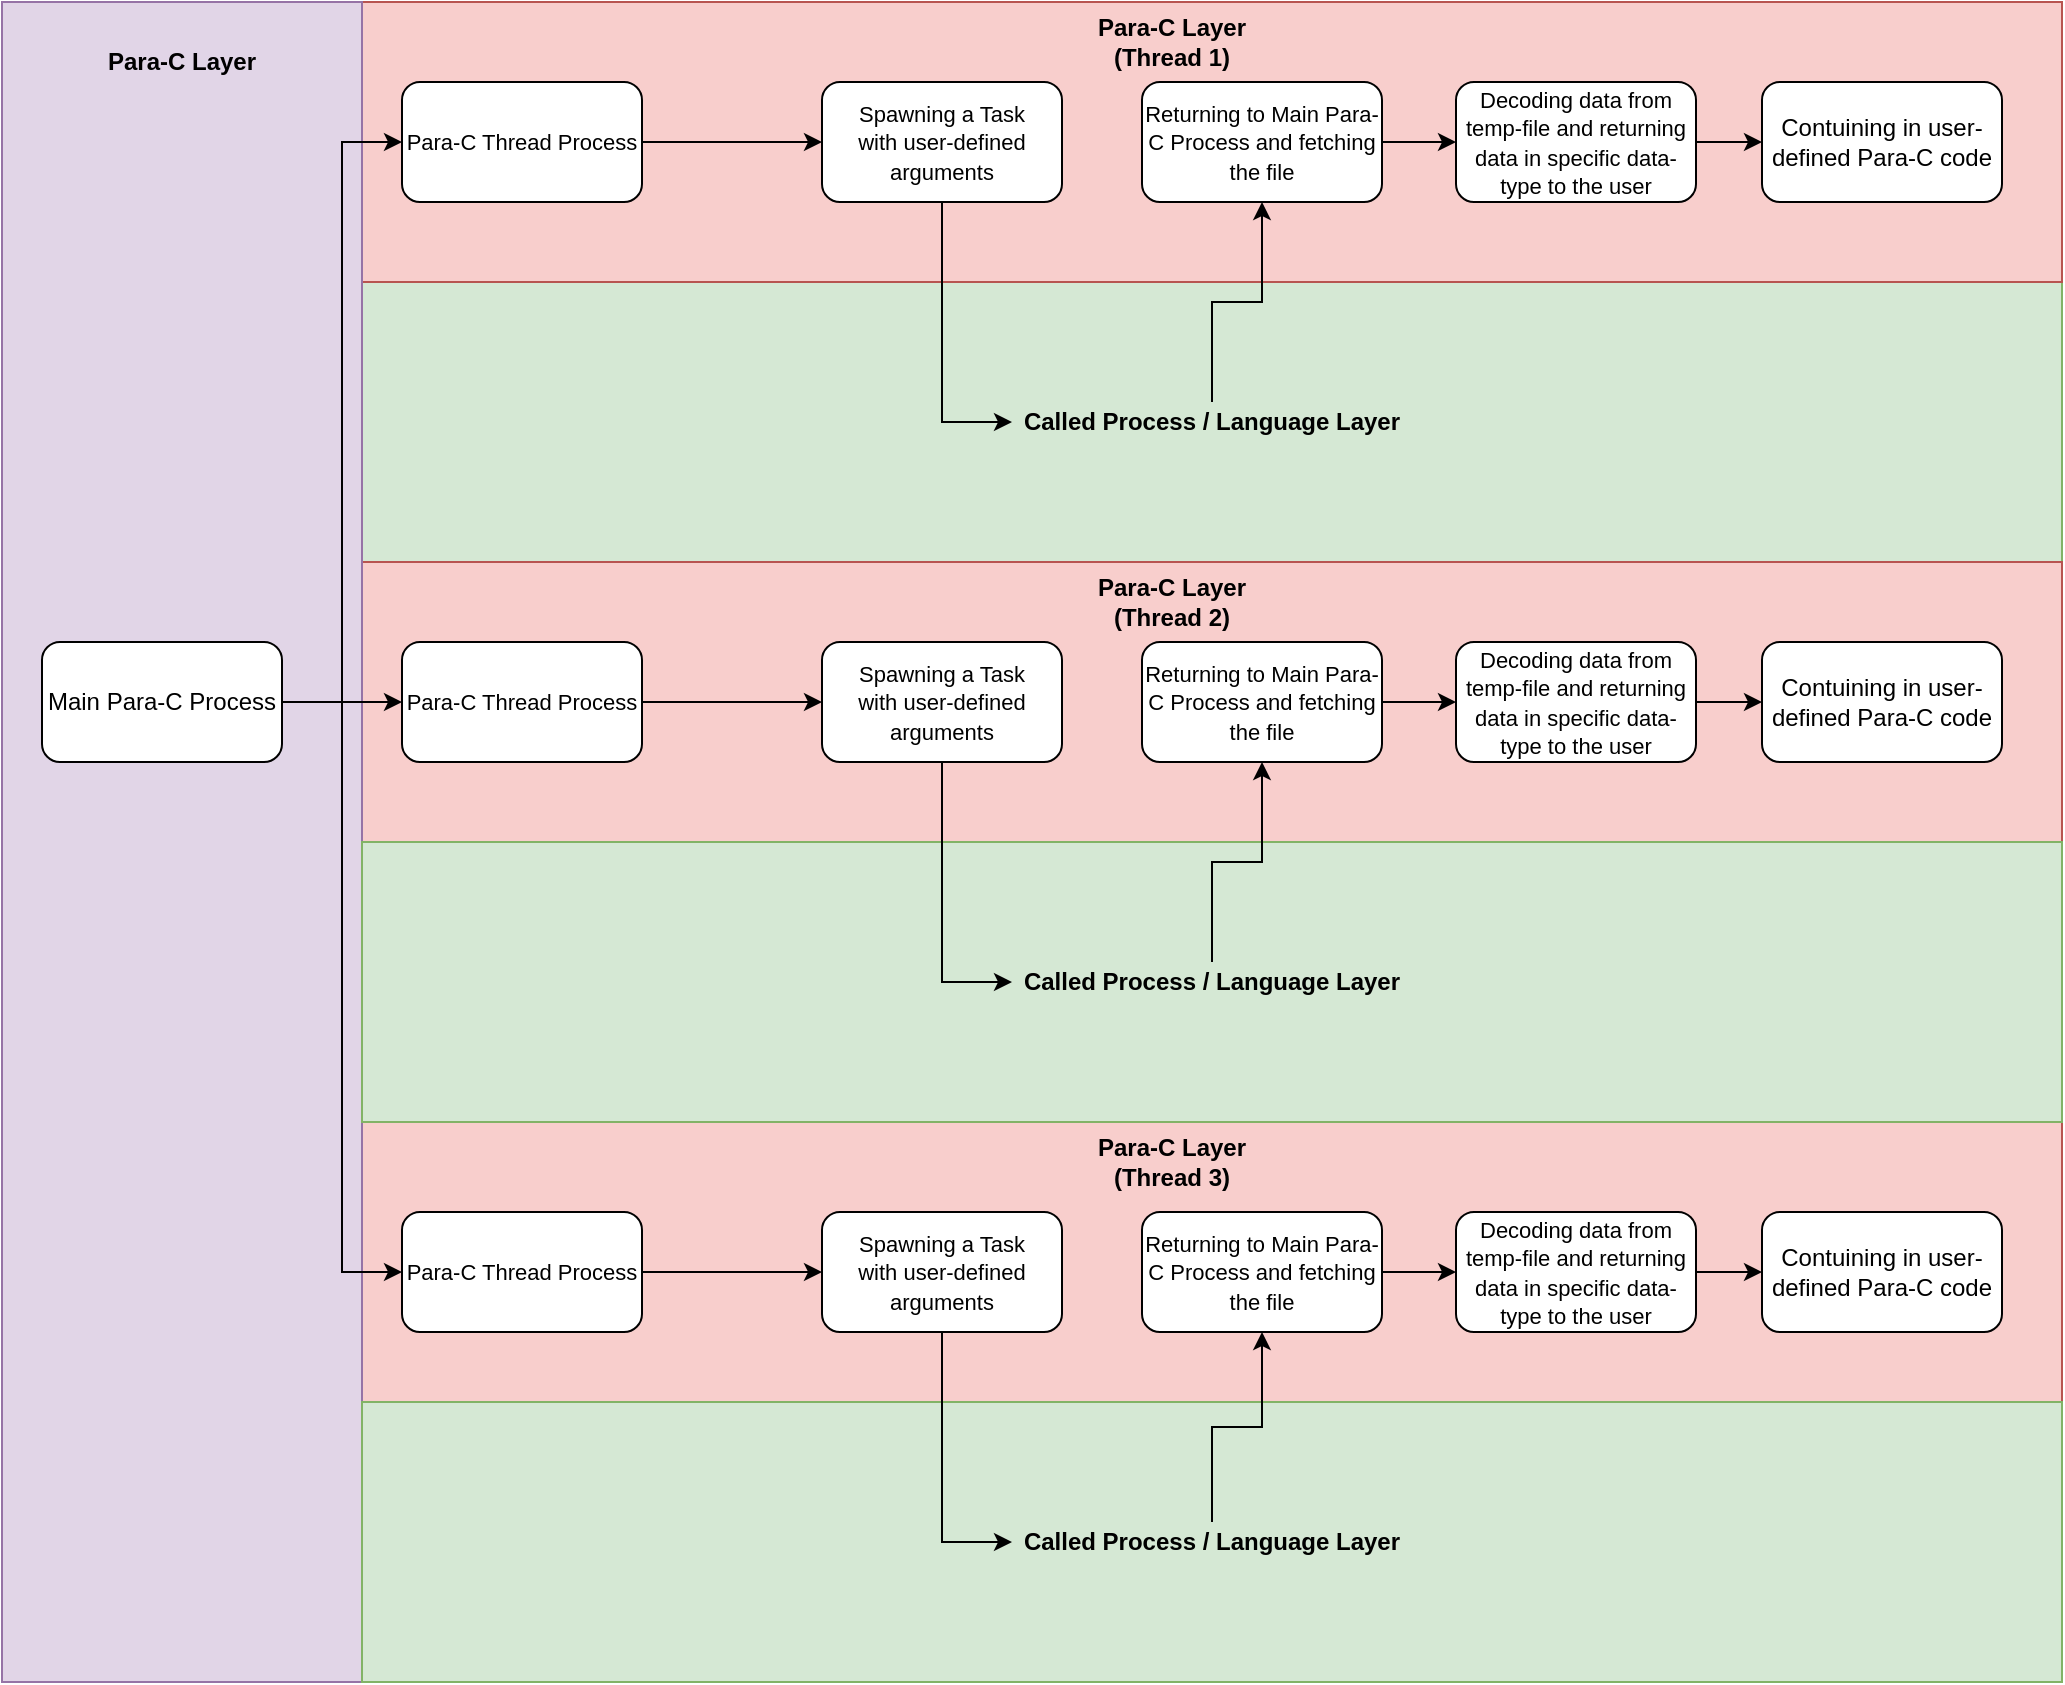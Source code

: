 <mxfile version="14.1.8" type="device"><diagram id="rc97w9LoivKmQroWRrAj" name="Page-1"><mxGraphModel dx="2012" dy="718" grid="1" gridSize="10" guides="1" tooltips="1" connect="1" arrows="1" fold="1" page="1" pageScale="1" pageWidth="827" pageHeight="1169" math="0" shadow="0"><root><mxCell id="0"/><mxCell id="1" parent="0"/><mxCell id="3_qWeX0OqQkaImu5YcLd-1" value="" style="rounded=0;whiteSpace=wrap;html=1;fillColor=#d5e8d4;strokeColor=#82b366;" vertex="1" parent="1"><mxGeometry x="160" y="240" width="850" height="140" as="geometry"/></mxCell><mxCell id="3_qWeX0OqQkaImu5YcLd-2" value="" style="rounded=0;whiteSpace=wrap;html=1;fillColor=#f8cecc;strokeColor=#b85450;" vertex="1" parent="1"><mxGeometry x="160" y="100" width="850" height="140" as="geometry"/></mxCell><mxCell id="3_qWeX0OqQkaImu5YcLd-3" value="&lt;span style=&quot;font-size: 11px&quot;&gt;Para-C Thread Process&lt;/span&gt;" style="rounded=1;whiteSpace=wrap;html=1;" vertex="1" parent="1"><mxGeometry x="180" y="140" width="120" height="60" as="geometry"/></mxCell><mxCell id="3_qWeX0OqQkaImu5YcLd-58" style="edgeStyle=orthogonalEdgeStyle;rounded=0;orthogonalLoop=1;jettySize=auto;html=1;exitX=0.5;exitY=1;exitDx=0;exitDy=0;entryX=0;entryY=0.5;entryDx=0;entryDy=0;" edge="1" parent="1" source="3_qWeX0OqQkaImu5YcLd-5" target="3_qWeX0OqQkaImu5YcLd-21"><mxGeometry relative="1" as="geometry"/></mxCell><mxCell id="3_qWeX0OqQkaImu5YcLd-5" value="&lt;font style=&quot;font-size: 11px&quot;&gt;Spawning a Task&lt;br&gt;with user-defined arguments&lt;/font&gt;" style="rounded=1;whiteSpace=wrap;html=1;" vertex="1" parent="1"><mxGeometry x="390" y="140" width="120" height="60" as="geometry"/></mxCell><mxCell id="3_qWeX0OqQkaImu5YcLd-8" value="" style="endArrow=classic;html=1;exitX=1;exitY=0.5;exitDx=0;exitDy=0;entryX=0;entryY=0.5;entryDx=0;entryDy=0;" edge="1" parent="1" source="3_qWeX0OqQkaImu5YcLd-3" target="3_qWeX0OqQkaImu5YcLd-5"><mxGeometry width="50" height="50" relative="1" as="geometry"><mxPoint x="360" y="170" as="sourcePoint"/><mxPoint x="410" y="120" as="targetPoint"/></mxGeometry></mxCell><mxCell id="3_qWeX0OqQkaImu5YcLd-19" style="edgeStyle=orthogonalEdgeStyle;rounded=0;orthogonalLoop=1;jettySize=auto;html=1;exitX=1;exitY=0.5;exitDx=0;exitDy=0;entryX=0;entryY=0.5;entryDx=0;entryDy=0;" edge="1" parent="1" source="3_qWeX0OqQkaImu5YcLd-20" target="3_qWeX0OqQkaImu5YcLd-24"><mxGeometry relative="1" as="geometry"/></mxCell><mxCell id="3_qWeX0OqQkaImu5YcLd-20" value="&lt;font style=&quot;font-size: 11px&quot;&gt;Returning to Main Para-C Process and fetching the file&lt;/font&gt;" style="rounded=1;whiteSpace=wrap;html=1;" vertex="1" parent="1"><mxGeometry x="550" y="140" width="120" height="60" as="geometry"/></mxCell><mxCell id="3_qWeX0OqQkaImu5YcLd-59" style="edgeStyle=orthogonalEdgeStyle;rounded=0;orthogonalLoop=1;jettySize=auto;html=1;exitX=0.5;exitY=0;exitDx=0;exitDy=0;entryX=0.5;entryY=1;entryDx=0;entryDy=0;" edge="1" parent="1" source="3_qWeX0OqQkaImu5YcLd-21" target="3_qWeX0OqQkaImu5YcLd-20"><mxGeometry relative="1" as="geometry"/></mxCell><mxCell id="3_qWeX0OqQkaImu5YcLd-21" value="&lt;b&gt;Called Process / Language Layer&lt;/b&gt;" style="text;html=1;strokeColor=none;fillColor=none;align=center;verticalAlign=middle;whiteSpace=wrap;rounded=0;" vertex="1" parent="1"><mxGeometry x="485" y="300" width="200" height="20" as="geometry"/></mxCell><mxCell id="3_qWeX0OqQkaImu5YcLd-22" value="&lt;b&gt;Para-C Layer (Thread 1)&lt;br&gt;&lt;/b&gt;" style="text;html=1;strokeColor=none;fillColor=none;align=center;verticalAlign=middle;whiteSpace=wrap;rounded=0;" vertex="1" parent="1"><mxGeometry x="520" y="110" width="90" height="20" as="geometry"/></mxCell><mxCell id="3_qWeX0OqQkaImu5YcLd-23" style="edgeStyle=orthogonalEdgeStyle;rounded=0;orthogonalLoop=1;jettySize=auto;html=1;exitX=1;exitY=0.5;exitDx=0;exitDy=0;entryX=0;entryY=0.5;entryDx=0;entryDy=0;" edge="1" parent="1" source="3_qWeX0OqQkaImu5YcLd-24" target="3_qWeX0OqQkaImu5YcLd-25"><mxGeometry relative="1" as="geometry"/></mxCell><mxCell id="3_qWeX0OqQkaImu5YcLd-24" value="&lt;font style=&quot;font-size: 11px&quot;&gt;Decoding data from temp-file and returning data in specific data-type to the user&lt;/font&gt;" style="rounded=1;whiteSpace=wrap;html=1;" vertex="1" parent="1"><mxGeometry x="707" y="140" width="120" height="60" as="geometry"/></mxCell><mxCell id="3_qWeX0OqQkaImu5YcLd-25" value="Contuining in user-defined Para-C code" style="rounded=1;whiteSpace=wrap;html=1;" vertex="1" parent="1"><mxGeometry x="860" y="140" width="120" height="60" as="geometry"/></mxCell><mxCell id="3_qWeX0OqQkaImu5YcLd-27" value="" style="rounded=0;whiteSpace=wrap;html=1;fillColor=#f8cecc;strokeColor=#b85450;" vertex="1" parent="1"><mxGeometry x="160" y="380" width="850" height="140" as="geometry"/></mxCell><mxCell id="3_qWeX0OqQkaImu5YcLd-28" value="" style="rounded=0;whiteSpace=wrap;html=1;fillColor=#f8cecc;strokeColor=#b85450;" vertex="1" parent="1"><mxGeometry x="160" y="660" width="850" height="140" as="geometry"/></mxCell><mxCell id="3_qWeX0OqQkaImu5YcLd-29" value="&lt;b&gt;Para-C Layer (Thread 2)&lt;br&gt;&lt;/b&gt;" style="text;html=1;strokeColor=none;fillColor=none;align=center;verticalAlign=middle;whiteSpace=wrap;rounded=0;" vertex="1" parent="1"><mxGeometry x="520" y="390" width="90" height="20" as="geometry"/></mxCell><mxCell id="3_qWeX0OqQkaImu5YcLd-30" value="&lt;b&gt;Para-C Layer (Thread 3)&lt;br&gt;&lt;/b&gt;" style="text;html=1;strokeColor=none;fillColor=none;align=center;verticalAlign=middle;whiteSpace=wrap;rounded=0;" vertex="1" parent="1"><mxGeometry x="520" y="670" width="90" height="20" as="geometry"/></mxCell><mxCell id="3_qWeX0OqQkaImu5YcLd-31" value="&lt;span style=&quot;font-size: 11px&quot;&gt;Para-C Thread Process&lt;/span&gt;" style="rounded=1;whiteSpace=wrap;html=1;" vertex="1" parent="1"><mxGeometry x="180" y="420" width="120" height="60" as="geometry"/></mxCell><mxCell id="3_qWeX0OqQkaImu5YcLd-32" value="&lt;font style=&quot;font-size: 11px&quot;&gt;Spawning a Task&lt;br&gt;with user-defined arguments&lt;/font&gt;" style="rounded=1;whiteSpace=wrap;html=1;" vertex="1" parent="1"><mxGeometry x="390" y="420" width="120" height="60" as="geometry"/></mxCell><mxCell id="3_qWeX0OqQkaImu5YcLd-33" value="" style="endArrow=classic;html=1;exitX=1;exitY=0.5;exitDx=0;exitDy=0;entryX=0;entryY=0.5;entryDx=0;entryDy=0;" edge="1" parent="1" source="3_qWeX0OqQkaImu5YcLd-31" target="3_qWeX0OqQkaImu5YcLd-32"><mxGeometry width="50" height="50" relative="1" as="geometry"><mxPoint x="372" y="450" as="sourcePoint"/><mxPoint x="422" y="400" as="targetPoint"/></mxGeometry></mxCell><mxCell id="3_qWeX0OqQkaImu5YcLd-34" style="edgeStyle=orthogonalEdgeStyle;rounded=0;orthogonalLoop=1;jettySize=auto;html=1;exitX=1;exitY=0.5;exitDx=0;exitDy=0;entryX=0;entryY=0.5;entryDx=0;entryDy=0;" edge="1" parent="1" source="3_qWeX0OqQkaImu5YcLd-35" target="3_qWeX0OqQkaImu5YcLd-37"><mxGeometry relative="1" as="geometry"/></mxCell><mxCell id="3_qWeX0OqQkaImu5YcLd-35" value="&lt;font style=&quot;font-size: 11px&quot;&gt;Returning to Main Para-C Process and fetching the file&lt;/font&gt;" style="rounded=1;whiteSpace=wrap;html=1;" vertex="1" parent="1"><mxGeometry x="550" y="420" width="120" height="60" as="geometry"/></mxCell><mxCell id="3_qWeX0OqQkaImu5YcLd-36" style="edgeStyle=orthogonalEdgeStyle;rounded=0;orthogonalLoop=1;jettySize=auto;html=1;exitX=1;exitY=0.5;exitDx=0;exitDy=0;entryX=0;entryY=0.5;entryDx=0;entryDy=0;" edge="1" parent="1" source="3_qWeX0OqQkaImu5YcLd-37" target="3_qWeX0OqQkaImu5YcLd-38"><mxGeometry relative="1" as="geometry"/></mxCell><mxCell id="3_qWeX0OqQkaImu5YcLd-37" value="&lt;font style=&quot;font-size: 11px&quot;&gt;Decoding data from temp-file and returning data in specific data-type to the user&lt;/font&gt;" style="rounded=1;whiteSpace=wrap;html=1;" vertex="1" parent="1"><mxGeometry x="707" y="420" width="120" height="60" as="geometry"/></mxCell><mxCell id="3_qWeX0OqQkaImu5YcLd-38" value="Contuining in user-defined Para-C code" style="rounded=1;whiteSpace=wrap;html=1;" vertex="1" parent="1"><mxGeometry x="860" y="420" width="120" height="60" as="geometry"/></mxCell><mxCell id="3_qWeX0OqQkaImu5YcLd-39" value="&lt;span style=&quot;font-size: 11px&quot;&gt;Para-C Thread Process&lt;/span&gt;" style="rounded=1;whiteSpace=wrap;html=1;" vertex="1" parent="1"><mxGeometry x="180" y="705" width="120" height="60" as="geometry"/></mxCell><mxCell id="3_qWeX0OqQkaImu5YcLd-40" value="&lt;font style=&quot;font-size: 11px&quot;&gt;Spawning a Task&lt;br&gt;with user-defined arguments&lt;/font&gt;" style="rounded=1;whiteSpace=wrap;html=1;" vertex="1" parent="1"><mxGeometry x="390" y="705" width="120" height="60" as="geometry"/></mxCell><mxCell id="3_qWeX0OqQkaImu5YcLd-41" value="" style="endArrow=classic;html=1;exitX=1;exitY=0.5;exitDx=0;exitDy=0;entryX=0;entryY=0.5;entryDx=0;entryDy=0;" edge="1" parent="1" source="3_qWeX0OqQkaImu5YcLd-39" target="3_qWeX0OqQkaImu5YcLd-40"><mxGeometry width="50" height="50" relative="1" as="geometry"><mxPoint x="377" y="735" as="sourcePoint"/><mxPoint x="427" y="685" as="targetPoint"/></mxGeometry></mxCell><mxCell id="3_qWeX0OqQkaImu5YcLd-42" style="edgeStyle=orthogonalEdgeStyle;rounded=0;orthogonalLoop=1;jettySize=auto;html=1;exitX=1;exitY=0.5;exitDx=0;exitDy=0;entryX=0;entryY=0.5;entryDx=0;entryDy=0;" edge="1" parent="1" source="3_qWeX0OqQkaImu5YcLd-43" target="3_qWeX0OqQkaImu5YcLd-45"><mxGeometry relative="1" as="geometry"/></mxCell><mxCell id="3_qWeX0OqQkaImu5YcLd-43" value="&lt;font style=&quot;font-size: 11px&quot;&gt;Returning to Main Para-C Process and fetching the file&lt;/font&gt;" style="rounded=1;whiteSpace=wrap;html=1;" vertex="1" parent="1"><mxGeometry x="550" y="705" width="120" height="60" as="geometry"/></mxCell><mxCell id="3_qWeX0OqQkaImu5YcLd-44" style="edgeStyle=orthogonalEdgeStyle;rounded=0;orthogonalLoop=1;jettySize=auto;html=1;exitX=1;exitY=0.5;exitDx=0;exitDy=0;entryX=0;entryY=0.5;entryDx=0;entryDy=0;" edge="1" parent="1" source="3_qWeX0OqQkaImu5YcLd-45" target="3_qWeX0OqQkaImu5YcLd-46"><mxGeometry relative="1" as="geometry"/></mxCell><mxCell id="3_qWeX0OqQkaImu5YcLd-45" value="&lt;font style=&quot;font-size: 11px&quot;&gt;Decoding data from temp-file and returning data in specific data-type to the user&lt;/font&gt;" style="rounded=1;whiteSpace=wrap;html=1;" vertex="1" parent="1"><mxGeometry x="707" y="705" width="120" height="60" as="geometry"/></mxCell><mxCell id="3_qWeX0OqQkaImu5YcLd-46" value="Contuining in user-defined Para-C code" style="rounded=1;whiteSpace=wrap;html=1;" vertex="1" parent="1"><mxGeometry x="860" y="705" width="120" height="60" as="geometry"/></mxCell><mxCell id="3_qWeX0OqQkaImu5YcLd-47" value="" style="rounded=0;whiteSpace=wrap;html=1;fillColor=#e1d5e7;strokeColor=#9673a6;" vertex="1" parent="1"><mxGeometry x="-20" y="100" width="180" height="840" as="geometry"/></mxCell><mxCell id="3_qWeX0OqQkaImu5YcLd-48" value="&lt;b&gt;Para-C Layer&lt;br&gt;&lt;/b&gt;" style="text;html=1;strokeColor=none;fillColor=none;align=center;verticalAlign=middle;whiteSpace=wrap;rounded=0;" vertex="1" parent="1"><mxGeometry x="25" y="120" width="90" height="20" as="geometry"/></mxCell><mxCell id="3_qWeX0OqQkaImu5YcLd-51" style="edgeStyle=orthogonalEdgeStyle;rounded=0;orthogonalLoop=1;jettySize=auto;html=1;exitX=1;exitY=0.5;exitDx=0;exitDy=0;entryX=0;entryY=0.5;entryDx=0;entryDy=0;" edge="1" parent="1" source="3_qWeX0OqQkaImu5YcLd-49" target="3_qWeX0OqQkaImu5YcLd-31"><mxGeometry relative="1" as="geometry"/></mxCell><mxCell id="3_qWeX0OqQkaImu5YcLd-55" style="edgeStyle=orthogonalEdgeStyle;rounded=0;orthogonalLoop=1;jettySize=auto;html=1;exitX=1;exitY=0.5;exitDx=0;exitDy=0;entryX=0;entryY=0.5;entryDx=0;entryDy=0;" edge="1" parent="1" source="3_qWeX0OqQkaImu5YcLd-49" target="3_qWeX0OqQkaImu5YcLd-3"><mxGeometry relative="1" as="geometry"><Array as="points"><mxPoint x="150" y="450"/><mxPoint x="150" y="170"/></Array></mxGeometry></mxCell><mxCell id="3_qWeX0OqQkaImu5YcLd-56" style="edgeStyle=orthogonalEdgeStyle;rounded=0;orthogonalLoop=1;jettySize=auto;html=1;exitX=1;exitY=0.5;exitDx=0;exitDy=0;entryX=0;entryY=0.5;entryDx=0;entryDy=0;" edge="1" parent="1" source="3_qWeX0OqQkaImu5YcLd-49" target="3_qWeX0OqQkaImu5YcLd-39"><mxGeometry relative="1" as="geometry"><Array as="points"><mxPoint x="150" y="450"/><mxPoint x="150" y="735"/></Array></mxGeometry></mxCell><mxCell id="3_qWeX0OqQkaImu5YcLd-49" value="Main Para-C Process" style="rounded=1;whiteSpace=wrap;html=1;" vertex="1" parent="1"><mxGeometry y="420" width="120" height="60" as="geometry"/></mxCell><mxCell id="3_qWeX0OqQkaImu5YcLd-57" style="edgeStyle=orthogonalEdgeStyle;rounded=0;orthogonalLoop=1;jettySize=auto;html=1;exitX=0.5;exitY=1;exitDx=0;exitDy=0;" edge="1" parent="1" source="3_qWeX0OqQkaImu5YcLd-43" target="3_qWeX0OqQkaImu5YcLd-43"><mxGeometry relative="1" as="geometry"/></mxCell><mxCell id="3_qWeX0OqQkaImu5YcLd-62" value="" style="rounded=0;whiteSpace=wrap;html=1;fillColor=#d5e8d4;strokeColor=#82b366;" vertex="1" parent="1"><mxGeometry x="160" y="800" width="850" height="140" as="geometry"/></mxCell><mxCell id="3_qWeX0OqQkaImu5YcLd-74" style="edgeStyle=orthogonalEdgeStyle;rounded=0;orthogonalLoop=1;jettySize=auto;html=1;exitX=0.5;exitY=0;exitDx=0;exitDy=0;" edge="1" parent="1" source="3_qWeX0OqQkaImu5YcLd-63" target="3_qWeX0OqQkaImu5YcLd-43"><mxGeometry relative="1" as="geometry"/></mxCell><mxCell id="3_qWeX0OqQkaImu5YcLd-63" value="&lt;b&gt;Called Process / Language Layer&lt;/b&gt;" style="text;html=1;strokeColor=none;fillColor=none;align=center;verticalAlign=middle;whiteSpace=wrap;rounded=0;" vertex="1" parent="1"><mxGeometry x="485" y="860" width="200" height="20" as="geometry"/></mxCell><mxCell id="3_qWeX0OqQkaImu5YcLd-69" value="" style="rounded=0;whiteSpace=wrap;html=1;fillColor=#d5e8d4;strokeColor=#82b366;" vertex="1" parent="1"><mxGeometry x="160" y="520" width="850" height="140" as="geometry"/></mxCell><mxCell id="3_qWeX0OqQkaImu5YcLd-72" style="edgeStyle=orthogonalEdgeStyle;rounded=0;orthogonalLoop=1;jettySize=auto;html=1;exitX=0.5;exitY=0;exitDx=0;exitDy=0;entryX=0.5;entryY=1;entryDx=0;entryDy=0;" edge="1" parent="1" source="3_qWeX0OqQkaImu5YcLd-70" target="3_qWeX0OqQkaImu5YcLd-35"><mxGeometry relative="1" as="geometry"/></mxCell><mxCell id="3_qWeX0OqQkaImu5YcLd-70" value="&lt;b&gt;Called Process / Language Layer&lt;/b&gt;" style="text;html=1;strokeColor=none;fillColor=none;align=center;verticalAlign=middle;whiteSpace=wrap;rounded=0;" vertex="1" parent="1"><mxGeometry x="485" y="580" width="200" height="20" as="geometry"/></mxCell><mxCell id="3_qWeX0OqQkaImu5YcLd-75" style="edgeStyle=orthogonalEdgeStyle;rounded=0;orthogonalLoop=1;jettySize=auto;html=1;exitX=0.5;exitY=1;exitDx=0;exitDy=0;entryX=0;entryY=0.5;entryDx=0;entryDy=0;" edge="1" parent="1" target="3_qWeX0OqQkaImu5YcLd-70"><mxGeometry relative="1" as="geometry"><mxPoint x="450" y="480.0" as="sourcePoint"/><mxPoint x="485" y="585.0" as="targetPoint"/><Array as="points"><mxPoint x="450" y="590"/></Array></mxGeometry></mxCell><mxCell id="3_qWeX0OqQkaImu5YcLd-76" style="edgeStyle=orthogonalEdgeStyle;rounded=0;orthogonalLoop=1;jettySize=auto;html=1;exitX=0.5;exitY=1;exitDx=0;exitDy=0;entryX=0;entryY=0.5;entryDx=0;entryDy=0;" edge="1" parent="1" target="3_qWeX0OqQkaImu5YcLd-63"><mxGeometry relative="1" as="geometry"><mxPoint x="450" y="765.0" as="sourcePoint"/><mxPoint x="485" y="865" as="targetPoint"/><Array as="points"><mxPoint x="450" y="870"/></Array></mxGeometry></mxCell></root></mxGraphModel></diagram></mxfile>